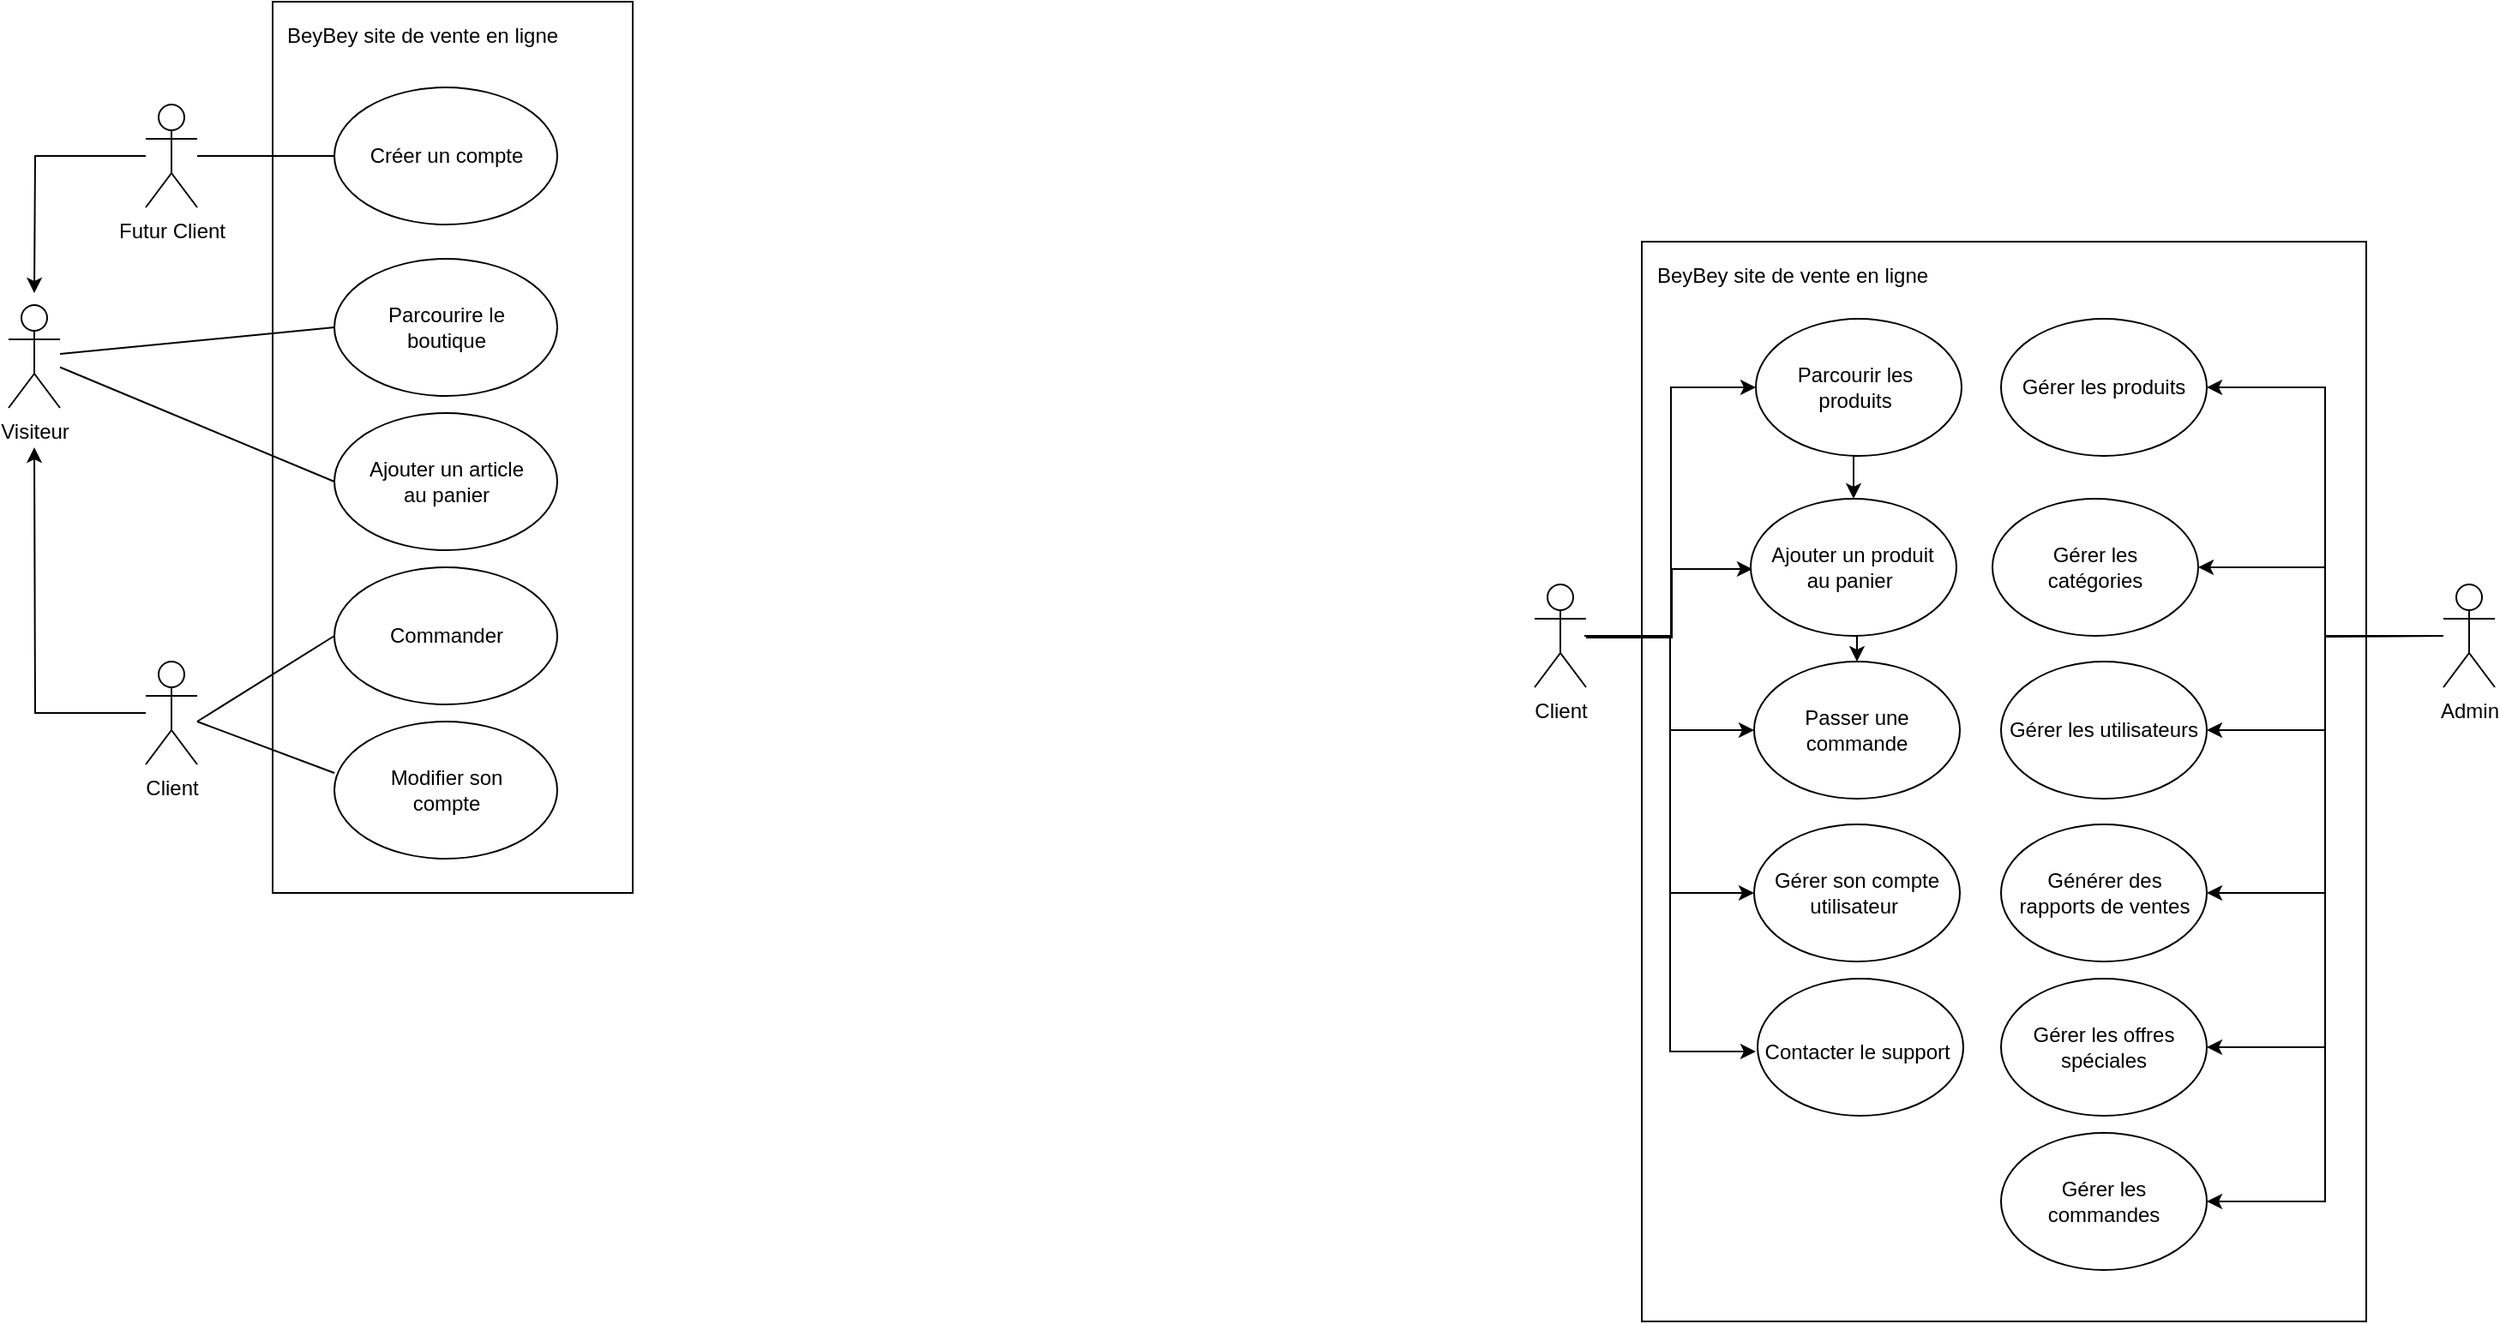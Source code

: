 <mxfile version="26.0.11">
  <diagram name="Page-1" id="xBXDCcP3glut8FA6asXu">
    <mxGraphModel dx="1687" dy="868" grid="1" gridSize="10" guides="1" tooltips="1" connect="1" arrows="1" fold="1" page="1" pageScale="1" pageWidth="827" pageHeight="1169" math="0" shadow="0">
      <root>
        <mxCell id="0" />
        <mxCell id="1" parent="0" />
        <mxCell id="5I71og-eEB45eZ9uHMb0-36" value="" style="edgeStyle=orthogonalEdgeStyle;rounded=0;orthogonalLoop=1;jettySize=auto;html=1;" edge="1" parent="1" source="5I71og-eEB45eZ9uHMb0-1">
          <mxGeometry relative="1" as="geometry">
            <mxPoint x="65" y="220" as="targetPoint" />
          </mxGeometry>
        </mxCell>
        <mxCell id="5I71og-eEB45eZ9uHMb0-1" value="Futur&amp;nbsp;&lt;span style=&quot;background-color: transparent; color: light-dark(rgb(0, 0, 0), rgb(255, 255, 255));&quot;&gt;Client&lt;/span&gt;" style="shape=umlActor;verticalLabelPosition=bottom;verticalAlign=top;html=1;outlineConnect=0;" vertex="1" parent="1">
          <mxGeometry x="130" y="110" width="30" height="60" as="geometry" />
        </mxCell>
        <mxCell id="5I71og-eEB45eZ9uHMb0-140" style="edgeStyle=orthogonalEdgeStyle;rounded=0;orthogonalLoop=1;jettySize=auto;html=1;entryX=1;entryY=0.5;entryDx=0;entryDy=0;" edge="1" parent="1" source="5I71og-eEB45eZ9uHMb0-2" target="5I71og-eEB45eZ9uHMb0-102">
          <mxGeometry relative="1" as="geometry" />
        </mxCell>
        <mxCell id="5I71og-eEB45eZ9uHMb0-141" style="edgeStyle=orthogonalEdgeStyle;rounded=0;orthogonalLoop=1;jettySize=auto;html=1;" edge="1" parent="1" target="5I71og-eEB45eZ9uHMb0-104">
          <mxGeometry relative="1" as="geometry">
            <mxPoint x="1470" y="420" as="sourcePoint" />
            <mxPoint x="1330" y="380" as="targetPoint" />
            <Array as="points">
              <mxPoint x="1401" y="420" />
              <mxPoint x="1401" y="380" />
            </Array>
          </mxGeometry>
        </mxCell>
        <mxCell id="5I71og-eEB45eZ9uHMb0-142" style="edgeStyle=orthogonalEdgeStyle;rounded=0;orthogonalLoop=1;jettySize=auto;html=1;" edge="1" parent="1" source="5I71og-eEB45eZ9uHMb0-2" target="5I71og-eEB45eZ9uHMb0-106">
          <mxGeometry relative="1" as="geometry" />
        </mxCell>
        <mxCell id="5I71og-eEB45eZ9uHMb0-143" style="edgeStyle=orthogonalEdgeStyle;rounded=0;orthogonalLoop=1;jettySize=auto;html=1;entryX=1;entryY=0.5;entryDx=0;entryDy=0;" edge="1" parent="1" target="5I71og-eEB45eZ9uHMb0-108">
          <mxGeometry relative="1" as="geometry">
            <mxPoint x="1470" y="420" as="sourcePoint" />
          </mxGeometry>
        </mxCell>
        <mxCell id="5I71og-eEB45eZ9uHMb0-157" style="edgeStyle=orthogonalEdgeStyle;rounded=0;orthogonalLoop=1;jettySize=auto;html=1;entryX=1;entryY=0.5;entryDx=0;entryDy=0;" edge="1" parent="1" source="5I71og-eEB45eZ9uHMb0-2" target="5I71og-eEB45eZ9uHMb0-153">
          <mxGeometry relative="1" as="geometry" />
        </mxCell>
        <mxCell id="5I71og-eEB45eZ9uHMb0-159" style="edgeStyle=orthogonalEdgeStyle;rounded=0;orthogonalLoop=1;jettySize=auto;html=1;entryX=1;entryY=0.5;entryDx=0;entryDy=0;" edge="1" parent="1" source="5I71og-eEB45eZ9uHMb0-2" target="5I71og-eEB45eZ9uHMb0-155">
          <mxGeometry relative="1" as="geometry" />
        </mxCell>
        <mxCell id="5I71og-eEB45eZ9uHMb0-2" value="Admin" style="shape=umlActor;verticalLabelPosition=bottom;verticalAlign=top;html=1;outlineConnect=0;" vertex="1" parent="1">
          <mxGeometry x="1470" y="390" width="30" height="60" as="geometry" />
        </mxCell>
        <mxCell id="5I71og-eEB45eZ9uHMb0-19" value="" style="ellipse;whiteSpace=wrap;html=1;" vertex="1" parent="1">
          <mxGeometry x="1070" y="620" width="120" height="80" as="geometry" />
        </mxCell>
        <mxCell id="5I71og-eEB45eZ9uHMb0-20" value="Contacter le support&amp;nbsp;" style="text;html=1;align=center;verticalAlign=middle;whiteSpace=wrap;rounded=0;" vertex="1" parent="1">
          <mxGeometry x="1070" y="645" width="120" height="35" as="geometry" />
        </mxCell>
        <mxCell id="5I71og-eEB45eZ9uHMb0-22" value="BeyBey site de vente en ligne" style="text;html=1;align=center;verticalAlign=middle;whiteSpace=wrap;rounded=0;" vertex="1" parent="1">
          <mxGeometry x="200" y="55" width="183" height="30" as="geometry" />
        </mxCell>
        <mxCell id="5I71og-eEB45eZ9uHMb0-25" value="&lt;div&gt;&lt;br&gt;&lt;/div&gt;" style="ellipse;whiteSpace=wrap;html=1;verticalAlign=top;" vertex="1" parent="1">
          <mxGeometry x="240" y="100" width="130" height="80" as="geometry" />
        </mxCell>
        <mxCell id="5I71og-eEB45eZ9uHMb0-49" value="" style="edgeStyle=orthogonalEdgeStyle;rounded=0;orthogonalLoop=1;jettySize=auto;html=1;" edge="1" parent="1" source="5I71og-eEB45eZ9uHMb0-31">
          <mxGeometry relative="1" as="geometry">
            <mxPoint x="65" y="310" as="targetPoint" />
          </mxGeometry>
        </mxCell>
        <mxCell id="5I71og-eEB45eZ9uHMb0-31" value="Client" style="shape=umlActor;verticalLabelPosition=bottom;verticalAlign=top;html=1;outlineConnect=0;" vertex="1" parent="1">
          <mxGeometry x="130" y="435" width="30" height="60" as="geometry" />
        </mxCell>
        <mxCell id="5I71og-eEB45eZ9uHMb0-32" value="Visiteur" style="shape=umlActor;verticalLabelPosition=bottom;verticalAlign=top;html=1;outlineConnect=0;" vertex="1" parent="1">
          <mxGeometry x="50" y="227" width="30" height="60" as="geometry" />
        </mxCell>
        <mxCell id="5I71og-eEB45eZ9uHMb0-35" value="Créer un compte" style="text;html=1;align=center;verticalAlign=middle;whiteSpace=wrap;rounded=0;" vertex="1" parent="1">
          <mxGeometry x="252.5" y="125" width="105" height="30" as="geometry" />
        </mxCell>
        <mxCell id="5I71og-eEB45eZ9uHMb0-40" value="&lt;div&gt;&lt;br&gt;&lt;/div&gt;" style="ellipse;whiteSpace=wrap;html=1;verticalAlign=top;" vertex="1" parent="1">
          <mxGeometry x="240" y="200" width="130" height="80" as="geometry" />
        </mxCell>
        <mxCell id="5I71og-eEB45eZ9uHMb0-41" value="Parcourire le boutique" style="text;html=1;align=center;verticalAlign=middle;whiteSpace=wrap;rounded=0;" vertex="1" parent="1">
          <mxGeometry x="252.5" y="225" width="105" height="30" as="geometry" />
        </mxCell>
        <mxCell id="5I71og-eEB45eZ9uHMb0-42" value="&lt;div&gt;&lt;br&gt;&lt;/div&gt;" style="ellipse;whiteSpace=wrap;html=1;verticalAlign=top;" vertex="1" parent="1">
          <mxGeometry x="240" y="290" width="130" height="80" as="geometry" />
        </mxCell>
        <mxCell id="5I71og-eEB45eZ9uHMb0-43" value="Ajouter un article au panier" style="text;html=1;align=center;verticalAlign=middle;whiteSpace=wrap;rounded=0;" vertex="1" parent="1">
          <mxGeometry x="252.5" y="315" width="105" height="30" as="geometry" />
        </mxCell>
        <mxCell id="5I71og-eEB45eZ9uHMb0-44" value="&lt;div&gt;&lt;br&gt;&lt;/div&gt;" style="ellipse;whiteSpace=wrap;html=1;verticalAlign=top;" vertex="1" parent="1">
          <mxGeometry x="240" y="380" width="130" height="80" as="geometry" />
        </mxCell>
        <mxCell id="5I71og-eEB45eZ9uHMb0-45" value="Commander" style="text;html=1;align=center;verticalAlign=middle;whiteSpace=wrap;rounded=0;" vertex="1" parent="1">
          <mxGeometry x="252.5" y="405" width="105" height="30" as="geometry" />
        </mxCell>
        <mxCell id="5I71og-eEB45eZ9uHMb0-46" value="&lt;div&gt;&lt;br&gt;&lt;/div&gt;" style="ellipse;whiteSpace=wrap;html=1;verticalAlign=top;" vertex="1" parent="1">
          <mxGeometry x="240" y="470" width="130" height="80" as="geometry" />
        </mxCell>
        <mxCell id="5I71og-eEB45eZ9uHMb0-47" value="Modifier son compte" style="text;html=1;align=center;verticalAlign=middle;whiteSpace=wrap;rounded=0;" vertex="1" parent="1">
          <mxGeometry x="252.5" y="495" width="105" height="30" as="geometry" />
        </mxCell>
        <mxCell id="5I71og-eEB45eZ9uHMb0-50" value="" style="line;strokeWidth=1;fillColor=none;align=left;verticalAlign=middle;spacingTop=-1;spacingLeft=3;spacingRight=3;rotatable=0;labelPosition=right;points=[];portConstraint=eastwest;strokeColor=inherit;" vertex="1" parent="1">
          <mxGeometry x="160" y="136" width="80" height="8" as="geometry" />
        </mxCell>
        <mxCell id="5I71og-eEB45eZ9uHMb0-52" value="" style="endArrow=none;html=1;rounded=0;entryX=0;entryY=0.5;entryDx=0;entryDy=0;" edge="1" parent="1" source="5I71og-eEB45eZ9uHMb0-32" target="5I71og-eEB45eZ9uHMb0-40">
          <mxGeometry width="50" height="50" relative="1" as="geometry">
            <mxPoint x="130" y="305" as="sourcePoint" />
            <mxPoint x="180" y="255" as="targetPoint" />
          </mxGeometry>
        </mxCell>
        <mxCell id="5I71og-eEB45eZ9uHMb0-53" value="" style="endArrow=none;html=1;rounded=0;entryX=0;entryY=0.5;entryDx=0;entryDy=0;" edge="1" parent="1" source="5I71og-eEB45eZ9uHMb0-32" target="5I71og-eEB45eZ9uHMb0-42">
          <mxGeometry width="50" height="50" relative="1" as="geometry">
            <mxPoint x="80" y="260" as="sourcePoint" />
            <mxPoint x="250" y="250" as="targetPoint" />
          </mxGeometry>
        </mxCell>
        <mxCell id="5I71og-eEB45eZ9uHMb0-54" value="" style="endArrow=none;html=1;rounded=0;entryX=0;entryY=0.5;entryDx=0;entryDy=0;" edge="1" parent="1" target="5I71og-eEB45eZ9uHMb0-44">
          <mxGeometry width="50" height="50" relative="1" as="geometry">
            <mxPoint x="160" y="470" as="sourcePoint" />
            <mxPoint x="310" y="534" as="targetPoint" />
          </mxGeometry>
        </mxCell>
        <mxCell id="5I71og-eEB45eZ9uHMb0-55" value="" style="endArrow=none;html=1;rounded=0;entryX=0;entryY=0.375;entryDx=0;entryDy=0;entryPerimeter=0;" edge="1" parent="1" target="5I71og-eEB45eZ9uHMb0-46">
          <mxGeometry width="50" height="50" relative="1" as="geometry">
            <mxPoint x="160" y="470" as="sourcePoint" />
            <mxPoint x="240" y="514" as="targetPoint" />
          </mxGeometry>
        </mxCell>
        <mxCell id="5I71og-eEB45eZ9uHMb0-57" value="" style="rounded=0;whiteSpace=wrap;html=1;fillColor=none;" vertex="1" parent="1">
          <mxGeometry x="204" y="50" width="210" height="520" as="geometry" />
        </mxCell>
        <mxCell id="5I71og-eEB45eZ9uHMb0-144" style="edgeStyle=orthogonalEdgeStyle;rounded=0;orthogonalLoop=1;jettySize=auto;html=1;entryX=0;entryY=0.5;entryDx=0;entryDy=0;" edge="1" parent="1" source="5I71og-eEB45eZ9uHMb0-82" target="5I71og-eEB45eZ9uHMb0-92">
          <mxGeometry relative="1" as="geometry" />
        </mxCell>
        <mxCell id="5I71og-eEB45eZ9uHMb0-145" style="edgeStyle=orthogonalEdgeStyle;rounded=0;orthogonalLoop=1;jettySize=auto;html=1;entryX=0;entryY=0.5;entryDx=0;entryDy=0;" edge="1" parent="1">
          <mxGeometry relative="1" as="geometry">
            <mxPoint x="970.0" y="421.034" as="sourcePoint" />
            <mxPoint x="1067" y="381" as="targetPoint" />
            <Array as="points">
              <mxPoint x="1020" y="421" />
              <mxPoint x="1020" y="381" />
            </Array>
          </mxGeometry>
        </mxCell>
        <mxCell id="5I71og-eEB45eZ9uHMb0-146" style="edgeStyle=orthogonalEdgeStyle;rounded=0;orthogonalLoop=1;jettySize=auto;html=1;entryX=0;entryY=0.5;entryDx=0;entryDy=0;" edge="1" parent="1" source="5I71og-eEB45eZ9uHMb0-82" target="5I71og-eEB45eZ9uHMb0-86">
          <mxGeometry relative="1" as="geometry" />
        </mxCell>
        <mxCell id="5I71og-eEB45eZ9uHMb0-147" style="edgeStyle=orthogonalEdgeStyle;rounded=0;orthogonalLoop=1;jettySize=auto;html=1;entryX=0;entryY=0.5;entryDx=0;entryDy=0;" edge="1" parent="1" source="5I71og-eEB45eZ9uHMb0-82" target="5I71og-eEB45eZ9uHMb0-84">
          <mxGeometry relative="1" as="geometry" />
        </mxCell>
        <mxCell id="5I71og-eEB45eZ9uHMb0-148" style="edgeStyle=orthogonalEdgeStyle;rounded=0;orthogonalLoop=1;jettySize=auto;html=1;entryX=0;entryY=0.5;entryDx=0;entryDy=0;" edge="1" parent="1">
          <mxGeometry relative="1" as="geometry">
            <mxPoint x="969.0" y="420.034" as="sourcePoint" />
            <mxPoint x="1069" y="662.5" as="targetPoint" />
            <Array as="points">
              <mxPoint x="1019" y="420" />
              <mxPoint x="1019" y="663" />
            </Array>
          </mxGeometry>
        </mxCell>
        <mxCell id="5I71og-eEB45eZ9uHMb0-82" value="Client" style="shape=umlActor;verticalLabelPosition=bottom;verticalAlign=top;html=1;outlineConnect=0;" vertex="1" parent="1">
          <mxGeometry x="940" y="390" width="30" height="60" as="geometry" />
        </mxCell>
        <mxCell id="5I71og-eEB45eZ9uHMb0-84" value="Gérer son compte utilisateur&amp;nbsp;" style="ellipse;whiteSpace=wrap;html=1;" vertex="1" parent="1">
          <mxGeometry x="1068" y="530" width="120" height="80" as="geometry" />
        </mxCell>
        <mxCell id="5I71og-eEB45eZ9uHMb0-86" value="" style="ellipse;whiteSpace=wrap;html=1;" vertex="1" parent="1">
          <mxGeometry x="1068" y="435" width="120" height="80" as="geometry" />
        </mxCell>
        <mxCell id="5I71og-eEB45eZ9uHMb0-87" value="Passer une commande" style="text;html=1;align=center;verticalAlign=middle;whiteSpace=wrap;rounded=0;" vertex="1" parent="1">
          <mxGeometry x="1090" y="460" width="76" height="30" as="geometry" />
        </mxCell>
        <mxCell id="5I71og-eEB45eZ9uHMb0-151" style="edgeStyle=orthogonalEdgeStyle;rounded=0;orthogonalLoop=1;jettySize=auto;html=1;exitX=0.5;exitY=1;exitDx=0;exitDy=0;entryX=0.5;entryY=0;entryDx=0;entryDy=0;" edge="1" parent="1" source="5I71og-eEB45eZ9uHMb0-90" target="5I71og-eEB45eZ9uHMb0-86">
          <mxGeometry relative="1" as="geometry" />
        </mxCell>
        <mxCell id="5I71og-eEB45eZ9uHMb0-90" value="" style="ellipse;whiteSpace=wrap;html=1;" vertex="1" parent="1">
          <mxGeometry x="1066" y="340" width="120" height="80" as="geometry" />
        </mxCell>
        <mxCell id="5I71og-eEB45eZ9uHMb0-91" value="Ajouter un produit au panier&amp;nbsp;" style="text;html=1;align=center;verticalAlign=middle;whiteSpace=wrap;rounded=0;" vertex="1" parent="1">
          <mxGeometry x="1073.5" y="365" width="103" height="30" as="geometry" />
        </mxCell>
        <mxCell id="5I71og-eEB45eZ9uHMb0-152" style="edgeStyle=orthogonalEdgeStyle;rounded=0;orthogonalLoop=1;jettySize=auto;html=1;exitX=0.5;exitY=1;exitDx=0;exitDy=0;entryX=0.5;entryY=0;entryDx=0;entryDy=0;" edge="1" parent="1" source="5I71og-eEB45eZ9uHMb0-92" target="5I71og-eEB45eZ9uHMb0-90">
          <mxGeometry relative="1" as="geometry" />
        </mxCell>
        <mxCell id="5I71og-eEB45eZ9uHMb0-92" value="" style="ellipse;whiteSpace=wrap;html=1;" vertex="1" parent="1">
          <mxGeometry x="1069" y="235" width="120" height="80" as="geometry" />
        </mxCell>
        <mxCell id="5I71og-eEB45eZ9uHMb0-93" value="Parcourir les&lt;div&gt;produits&lt;/div&gt;" style="text;html=1;align=center;verticalAlign=middle;whiteSpace=wrap;rounded=0;" vertex="1" parent="1">
          <mxGeometry x="1092" y="260" width="70" height="30" as="geometry" />
        </mxCell>
        <mxCell id="5I71og-eEB45eZ9uHMb0-102" value="" style="ellipse;whiteSpace=wrap;html=1;" vertex="1" parent="1">
          <mxGeometry x="1212" y="235" width="120" height="80" as="geometry" />
        </mxCell>
        <mxCell id="5I71og-eEB45eZ9uHMb0-103" value="Gérer les produits" style="text;html=1;align=center;verticalAlign=middle;whiteSpace=wrap;rounded=0;" vertex="1" parent="1">
          <mxGeometry x="1217" y="260" width="110" height="30" as="geometry" />
        </mxCell>
        <mxCell id="5I71og-eEB45eZ9uHMb0-104" value="" style="ellipse;whiteSpace=wrap;html=1;" vertex="1" parent="1">
          <mxGeometry x="1207" y="340" width="120" height="80" as="geometry" />
        </mxCell>
        <mxCell id="5I71og-eEB45eZ9uHMb0-105" value="Gérer les catégories" style="text;html=1;align=center;verticalAlign=middle;whiteSpace=wrap;rounded=0;" vertex="1" parent="1">
          <mxGeometry x="1237" y="365" width="60" height="30" as="geometry" />
        </mxCell>
        <mxCell id="5I71og-eEB45eZ9uHMb0-106" value="" style="ellipse;whiteSpace=wrap;html=1;" vertex="1" parent="1">
          <mxGeometry x="1212" y="435" width="120" height="80" as="geometry" />
        </mxCell>
        <mxCell id="5I71og-eEB45eZ9uHMb0-107" value="Gérer les utilisateurs" style="text;html=1;align=center;verticalAlign=middle;whiteSpace=wrap;rounded=0;" vertex="1" parent="1">
          <mxGeometry x="1198" y="460" width="148" height="30" as="geometry" />
        </mxCell>
        <mxCell id="5I71og-eEB45eZ9uHMb0-108" value="" style="ellipse;whiteSpace=wrap;html=1;" vertex="1" parent="1">
          <mxGeometry x="1212" y="530" width="120" height="80" as="geometry" />
        </mxCell>
        <mxCell id="5I71og-eEB45eZ9uHMb0-109" value="Générer des rapports de ventes" style="text;html=1;align=center;verticalAlign=middle;whiteSpace=wrap;rounded=0;" vertex="1" parent="1">
          <mxGeometry x="1217.5" y="555" width="109" height="30" as="geometry" />
        </mxCell>
        <mxCell id="5I71og-eEB45eZ9uHMb0-153" value="" style="ellipse;whiteSpace=wrap;html=1;" vertex="1" parent="1">
          <mxGeometry x="1212" y="620" width="120" height="80" as="geometry" />
        </mxCell>
        <mxCell id="5I71og-eEB45eZ9uHMb0-154" value="Gérer les offres spéciales" style="text;html=1;align=center;verticalAlign=middle;whiteSpace=wrap;rounded=0;" vertex="1" parent="1">
          <mxGeometry x="1228" y="645" width="88" height="30" as="geometry" />
        </mxCell>
        <mxCell id="5I71og-eEB45eZ9uHMb0-155" value="" style="ellipse;whiteSpace=wrap;html=1;" vertex="1" parent="1">
          <mxGeometry x="1212" y="710" width="120" height="80" as="geometry" />
        </mxCell>
        <mxCell id="5I71og-eEB45eZ9uHMb0-156" value="Gérer les commandes" style="text;html=1;align=center;verticalAlign=middle;whiteSpace=wrap;rounded=0;" vertex="1" parent="1">
          <mxGeometry x="1242" y="735" width="60" height="30" as="geometry" />
        </mxCell>
        <mxCell id="5I71og-eEB45eZ9uHMb0-160" value="BeyBey site de vente en ligne" style="text;html=1;align=center;verticalAlign=middle;whiteSpace=wrap;rounded=0;" vertex="1" parent="1">
          <mxGeometry x="998.5" y="195" width="183" height="30" as="geometry" />
        </mxCell>
        <mxCell id="5I71og-eEB45eZ9uHMb0-161" value="" style="rounded=0;whiteSpace=wrap;html=1;fillColor=none;" vertex="1" parent="1">
          <mxGeometry x="1002.5" y="190" width="422.5" height="630" as="geometry" />
        </mxCell>
      </root>
    </mxGraphModel>
  </diagram>
</mxfile>
